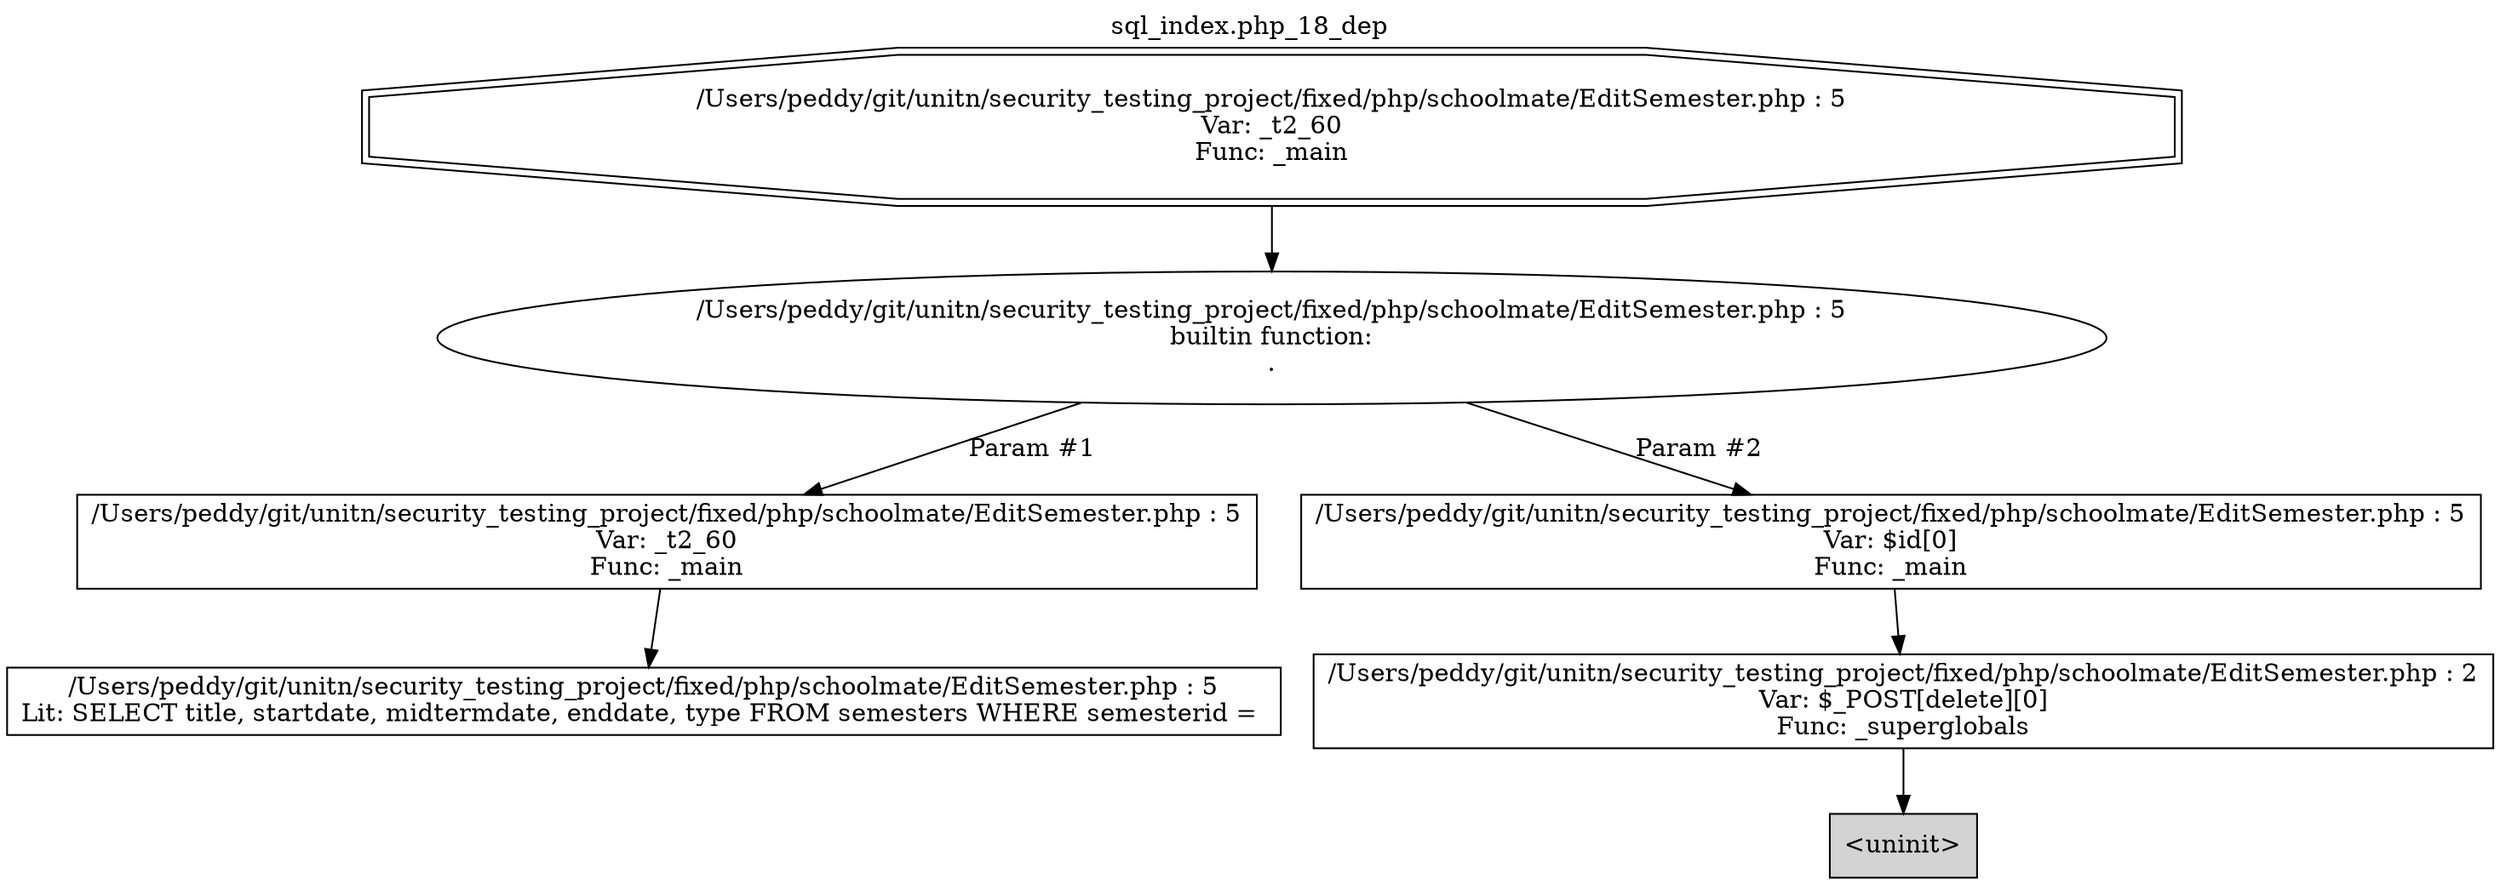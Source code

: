 digraph cfg {
  label="sql_index.php_18_dep";
  labelloc=t;
  n1 [shape=doubleoctagon, label="/Users/peddy/git/unitn/security_testing_project/fixed/php/schoolmate/EditSemester.php : 5\nVar: _t2_60\nFunc: _main\n"];
  n2 [shape=ellipse, label="/Users/peddy/git/unitn/security_testing_project/fixed/php/schoolmate/EditSemester.php : 5\nbuiltin function:\n.\n"];
  n3 [shape=box, label="/Users/peddy/git/unitn/security_testing_project/fixed/php/schoolmate/EditSemester.php : 5\nVar: _t2_60\nFunc: _main\n"];
  n4 [shape=box, label="/Users/peddy/git/unitn/security_testing_project/fixed/php/schoolmate/EditSemester.php : 5\nLit: SELECT title, startdate, midtermdate, enddate, type FROM semesters WHERE semesterid = \n"];
  n5 [shape=box, label="/Users/peddy/git/unitn/security_testing_project/fixed/php/schoolmate/EditSemester.php : 5\nVar: $id[0]\nFunc: _main\n"];
  n6 [shape=box, label="/Users/peddy/git/unitn/security_testing_project/fixed/php/schoolmate/EditSemester.php : 2\nVar: $_POST[delete][0]\nFunc: _superglobals\n"];
  n7 [shape=box, label="<uninit>",style=filled];
  n1 -> n2;
  n3 -> n4;
  n2 -> n3[label="Param #1"];
  n2 -> n5[label="Param #2"];
  n6 -> n7;
  n5 -> n6;
}
